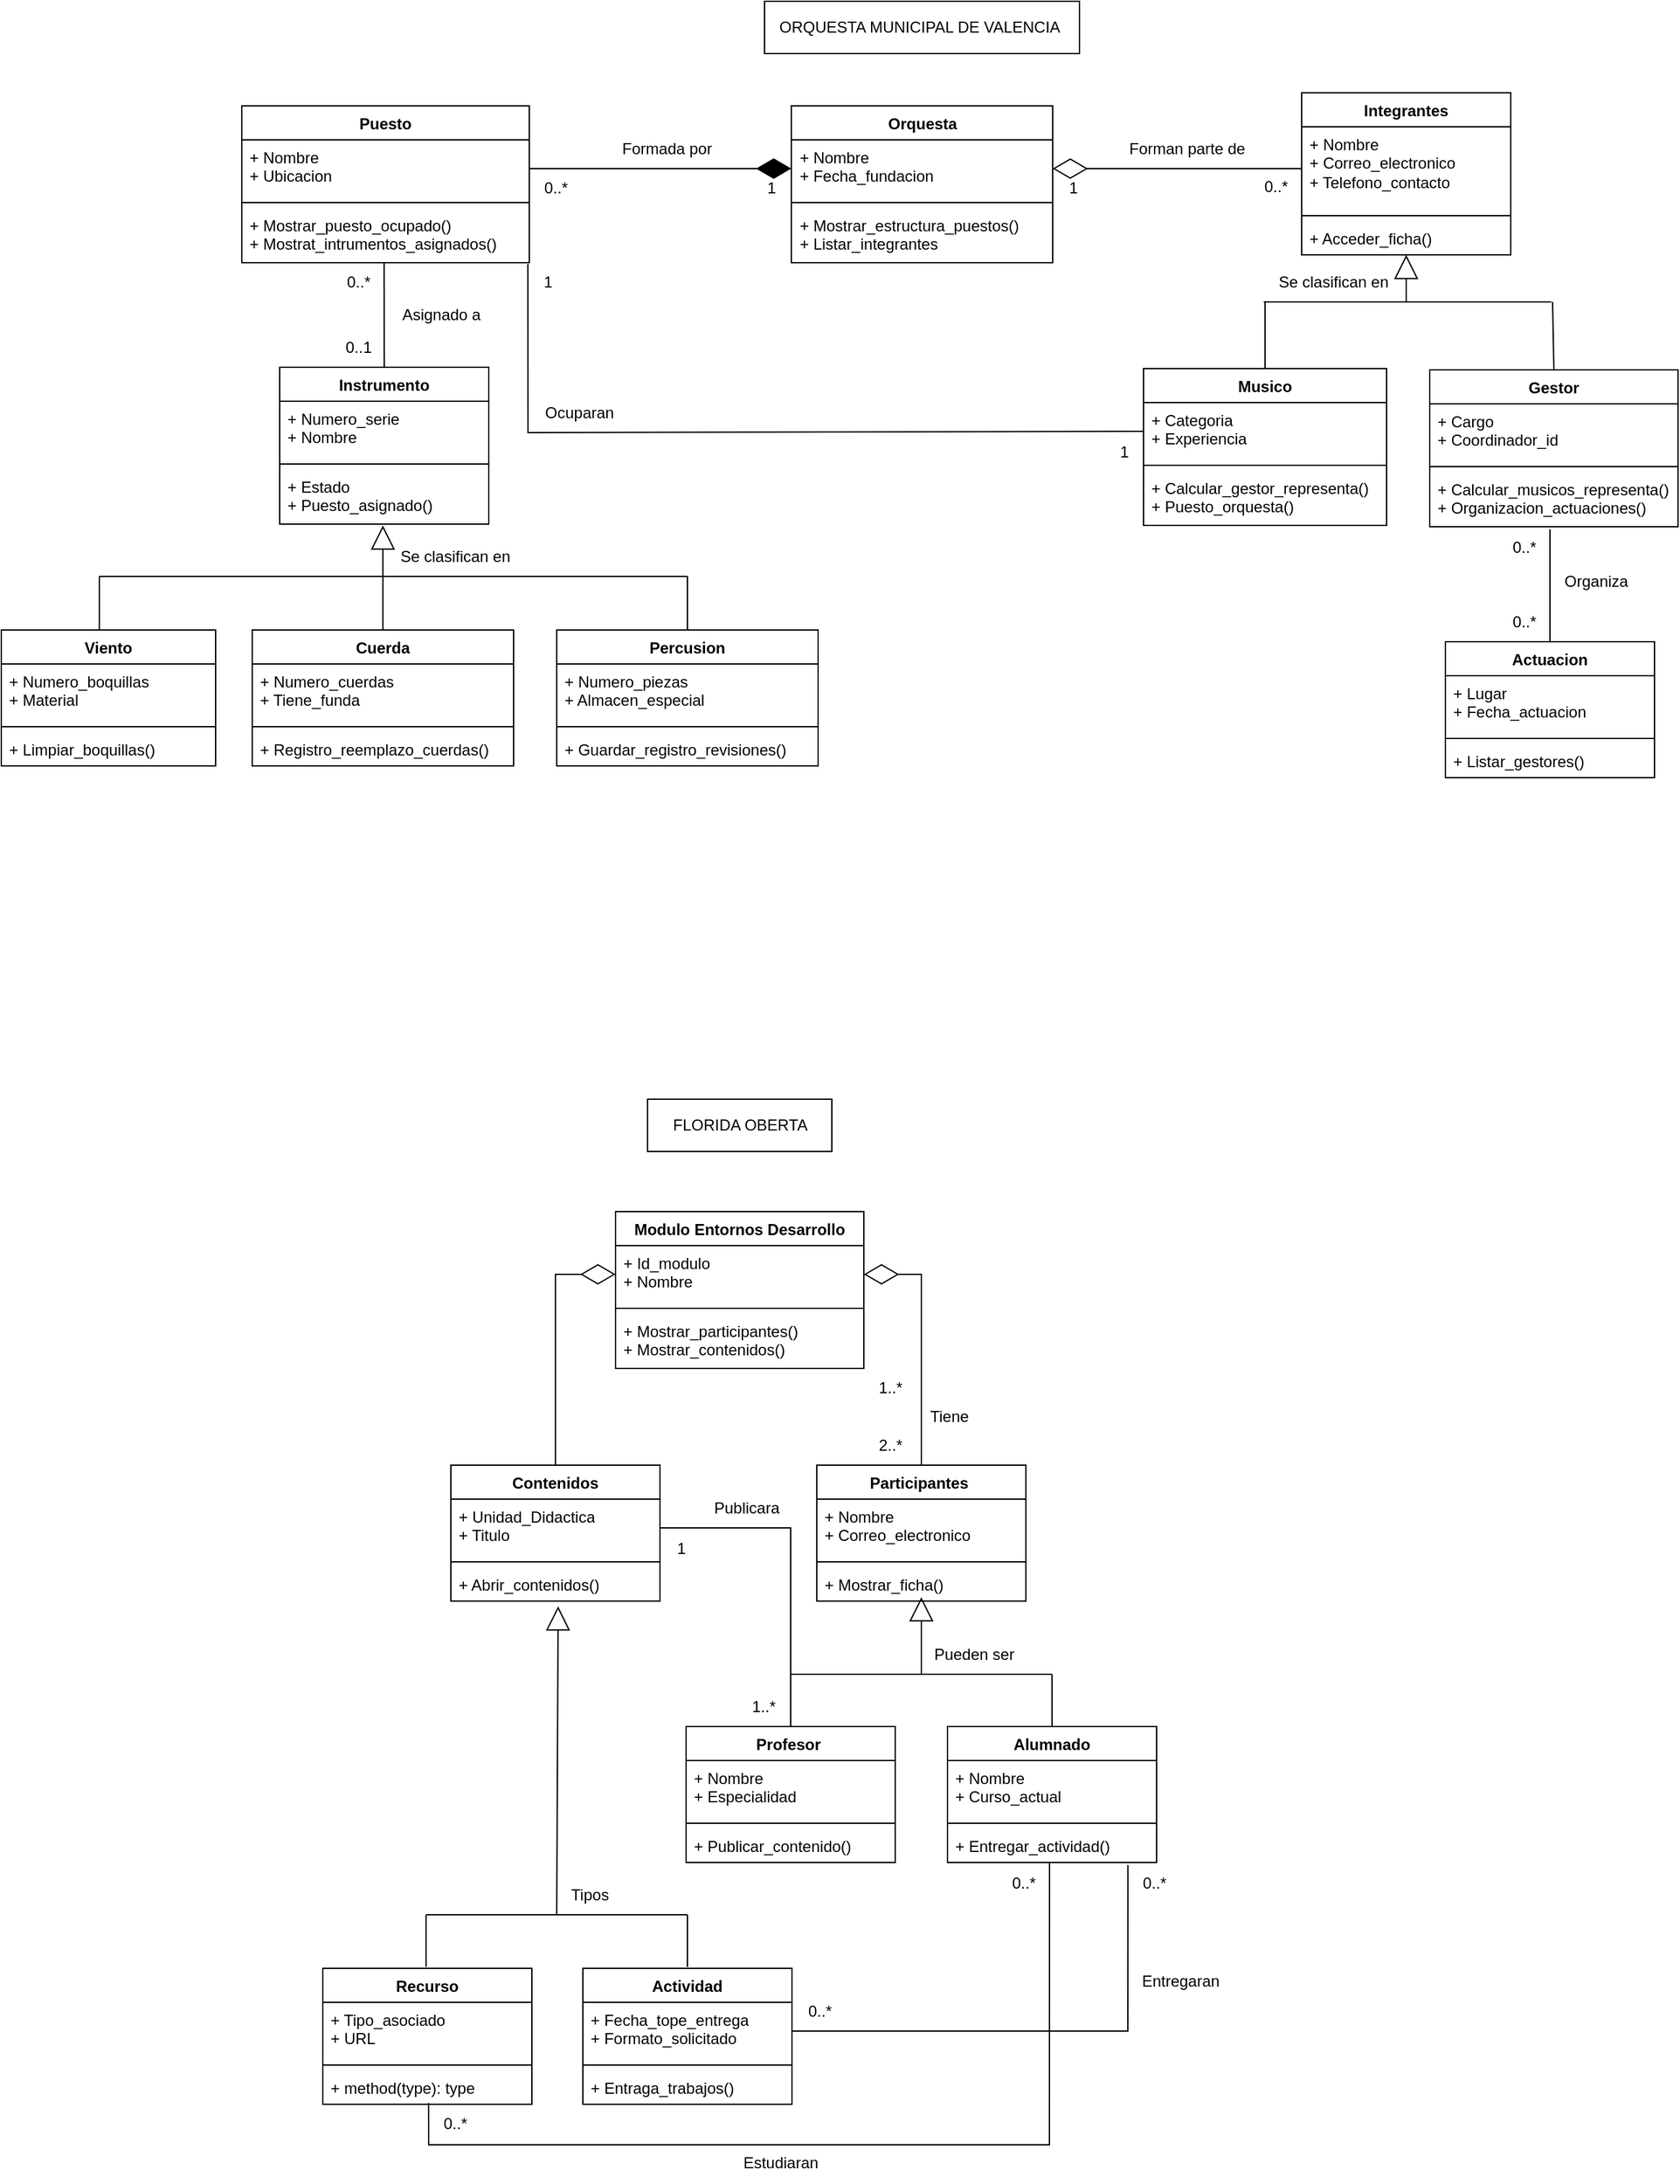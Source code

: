 <mxfile version="25.0.2">
  <diagram name="Página-1" id="45mJWJ_CJNhHv9SyZKD-">
    <mxGraphModel dx="1632" dy="1587" grid="1" gridSize="10" guides="1" tooltips="1" connect="1" arrows="1" fold="1" page="0" pageScale="1" pageWidth="827" pageHeight="1169" math="0" shadow="0">
      <root>
        <mxCell id="0" />
        <mxCell id="1" parent="0" />
        <mxCell id="qkRTZAtPi7rzkH9ruTHB-1" value="ORQUESTA MUNICIPAL DE VALENCIA&amp;nbsp;" style="text;html=1;align=center;verticalAlign=middle;whiteSpace=wrap;rounded=0;strokeColor=default;" parent="1" vertex="1">
          <mxGeometry x="280" y="-120" width="241" height="40" as="geometry" />
        </mxCell>
        <mxCell id="qkRTZAtPi7rzkH9ruTHB-2" value="Orquesta" style="swimlane;fontStyle=1;align=center;verticalAlign=top;childLayout=stackLayout;horizontal=1;startSize=26;horizontalStack=0;resizeParent=1;resizeParentMax=0;resizeLast=0;collapsible=1;marginBottom=0;whiteSpace=wrap;html=1;" parent="1" vertex="1">
          <mxGeometry x="300.5" y="-40" width="200" height="120" as="geometry" />
        </mxCell>
        <mxCell id="qkRTZAtPi7rzkH9ruTHB-3" value="+ Nombre&lt;div&gt;+ Fecha_fundacion&lt;/div&gt;" style="text;strokeColor=none;fillColor=none;align=left;verticalAlign=top;spacingLeft=4;spacingRight=4;overflow=hidden;rotatable=0;points=[[0,0.5],[1,0.5]];portConstraint=eastwest;whiteSpace=wrap;html=1;" parent="qkRTZAtPi7rzkH9ruTHB-2" vertex="1">
          <mxGeometry y="26" width="200" height="44" as="geometry" />
        </mxCell>
        <mxCell id="qkRTZAtPi7rzkH9ruTHB-4" value="" style="line;strokeWidth=1;fillColor=none;align=left;verticalAlign=middle;spacingTop=-1;spacingLeft=3;spacingRight=3;rotatable=0;labelPosition=right;points=[];portConstraint=eastwest;strokeColor=inherit;" parent="qkRTZAtPi7rzkH9ruTHB-2" vertex="1">
          <mxGeometry y="70" width="200" height="8" as="geometry" />
        </mxCell>
        <mxCell id="qkRTZAtPi7rzkH9ruTHB-5" value="+ Mostrar_estructura_puestos()&lt;div&gt;+ Listar_integrantes&lt;/div&gt;" style="text;strokeColor=none;fillColor=none;align=left;verticalAlign=top;spacingLeft=4;spacingRight=4;overflow=hidden;rotatable=0;points=[[0,0.5],[1,0.5]];portConstraint=eastwest;whiteSpace=wrap;html=1;" parent="qkRTZAtPi7rzkH9ruTHB-2" vertex="1">
          <mxGeometry y="78" width="200" height="42" as="geometry" />
        </mxCell>
        <mxCell id="qkRTZAtPi7rzkH9ruTHB-6" value="Puesto" style="swimlane;fontStyle=1;align=center;verticalAlign=top;childLayout=stackLayout;horizontal=1;startSize=26;horizontalStack=0;resizeParent=1;resizeParentMax=0;resizeLast=0;collapsible=1;marginBottom=0;whiteSpace=wrap;html=1;" parent="1" vertex="1">
          <mxGeometry x="-120" y="-40" width="220" height="120" as="geometry" />
        </mxCell>
        <mxCell id="qkRTZAtPi7rzkH9ruTHB-7" value="+ Nombre&lt;div&gt;+ Ubicacion&lt;/div&gt;" style="text;strokeColor=none;fillColor=none;align=left;verticalAlign=top;spacingLeft=4;spacingRight=4;overflow=hidden;rotatable=0;points=[[0,0.5],[1,0.5]];portConstraint=eastwest;whiteSpace=wrap;html=1;" parent="qkRTZAtPi7rzkH9ruTHB-6" vertex="1">
          <mxGeometry y="26" width="220" height="44" as="geometry" />
        </mxCell>
        <mxCell id="qkRTZAtPi7rzkH9ruTHB-8" value="" style="line;strokeWidth=1;fillColor=none;align=left;verticalAlign=middle;spacingTop=-1;spacingLeft=3;spacingRight=3;rotatable=0;labelPosition=right;points=[];portConstraint=eastwest;strokeColor=inherit;" parent="qkRTZAtPi7rzkH9ruTHB-6" vertex="1">
          <mxGeometry y="70" width="220" height="8" as="geometry" />
        </mxCell>
        <mxCell id="qkRTZAtPi7rzkH9ruTHB-9" value="+ Mostrar_puesto_ocupado()&lt;div&gt;+ Mostrat_intrumentos_asignados()&lt;/div&gt;" style="text;strokeColor=none;fillColor=none;align=left;verticalAlign=top;spacingLeft=4;spacingRight=4;overflow=hidden;rotatable=0;points=[[0,0.5],[1,0.5]];portConstraint=eastwest;whiteSpace=wrap;html=1;" parent="qkRTZAtPi7rzkH9ruTHB-6" vertex="1">
          <mxGeometry y="78" width="220" height="42" as="geometry" />
        </mxCell>
        <mxCell id="qkRTZAtPi7rzkH9ruTHB-10" value="Integrantes" style="swimlane;fontStyle=1;align=center;verticalAlign=top;childLayout=stackLayout;horizontal=1;startSize=26;horizontalStack=0;resizeParent=1;resizeParentMax=0;resizeLast=0;collapsible=1;marginBottom=0;whiteSpace=wrap;html=1;" parent="1" vertex="1">
          <mxGeometry x="691" y="-50" width="160" height="124" as="geometry" />
        </mxCell>
        <mxCell id="qkRTZAtPi7rzkH9ruTHB-11" value="+ Nombre&lt;div&gt;+ Correo_electronico&amp;nbsp;&lt;/div&gt;&lt;div&gt;+ Telefono_contacto&lt;/div&gt;" style="text;strokeColor=none;fillColor=none;align=left;verticalAlign=top;spacingLeft=4;spacingRight=4;overflow=hidden;rotatable=0;points=[[0,0.5],[1,0.5]];portConstraint=eastwest;whiteSpace=wrap;html=1;" parent="qkRTZAtPi7rzkH9ruTHB-10" vertex="1">
          <mxGeometry y="26" width="160" height="64" as="geometry" />
        </mxCell>
        <mxCell id="qkRTZAtPi7rzkH9ruTHB-12" value="" style="line;strokeWidth=1;fillColor=none;align=left;verticalAlign=middle;spacingTop=-1;spacingLeft=3;spacingRight=3;rotatable=0;labelPosition=right;points=[];portConstraint=eastwest;strokeColor=inherit;" parent="qkRTZAtPi7rzkH9ruTHB-10" vertex="1">
          <mxGeometry y="90" width="160" height="8" as="geometry" />
        </mxCell>
        <mxCell id="qkRTZAtPi7rzkH9ruTHB-13" value="+ Acceder_ficha()" style="text;strokeColor=none;fillColor=none;align=left;verticalAlign=top;spacingLeft=4;spacingRight=4;overflow=hidden;rotatable=0;points=[[0,0.5],[1,0.5]];portConstraint=eastwest;whiteSpace=wrap;html=1;" parent="qkRTZAtPi7rzkH9ruTHB-10" vertex="1">
          <mxGeometry y="98" width="160" height="26" as="geometry" />
        </mxCell>
        <mxCell id="qkRTZAtPi7rzkH9ruTHB-14" value="Gestor" style="swimlane;fontStyle=1;align=center;verticalAlign=top;childLayout=stackLayout;horizontal=1;startSize=26;horizontalStack=0;resizeParent=1;resizeParentMax=0;resizeLast=0;collapsible=1;marginBottom=0;whiteSpace=wrap;html=1;" parent="1" vertex="1">
          <mxGeometry x="789" y="162" width="190" height="120" as="geometry" />
        </mxCell>
        <mxCell id="wrla5ZOFfzU1rG86LjMP-14" value="+ Cargo&lt;div&gt;+ Coordinador_id&lt;/div&gt;" style="text;strokeColor=none;fillColor=none;align=left;verticalAlign=top;spacingLeft=4;spacingRight=4;overflow=hidden;rotatable=0;points=[[0,0.5],[1,0.5]];portConstraint=eastwest;whiteSpace=wrap;html=1;" parent="qkRTZAtPi7rzkH9ruTHB-14" vertex="1">
          <mxGeometry y="26" width="190" height="44" as="geometry" />
        </mxCell>
        <mxCell id="qkRTZAtPi7rzkH9ruTHB-16" value="" style="line;strokeWidth=1;fillColor=none;align=left;verticalAlign=middle;spacingTop=-1;spacingLeft=3;spacingRight=3;rotatable=0;labelPosition=right;points=[];portConstraint=eastwest;strokeColor=inherit;" parent="qkRTZAtPi7rzkH9ruTHB-14" vertex="1">
          <mxGeometry y="70" width="190" height="8" as="geometry" />
        </mxCell>
        <mxCell id="qkRTZAtPi7rzkH9ruTHB-17" value="+ Calcular_musicos_representa()&lt;div&gt;+ Organizacion_actuaciones()&lt;/div&gt;" style="text;strokeColor=none;fillColor=none;align=left;verticalAlign=top;spacingLeft=4;spacingRight=4;overflow=hidden;rotatable=0;points=[[0,0.5],[1,0.5]];portConstraint=eastwest;whiteSpace=wrap;html=1;" parent="qkRTZAtPi7rzkH9ruTHB-14" vertex="1">
          <mxGeometry y="78" width="190" height="42" as="geometry" />
        </mxCell>
        <mxCell id="qkRTZAtPi7rzkH9ruTHB-18" value="Actuacion" style="swimlane;fontStyle=1;align=center;verticalAlign=top;childLayout=stackLayout;horizontal=1;startSize=26;horizontalStack=0;resizeParent=1;resizeParentMax=0;resizeLast=0;collapsible=1;marginBottom=0;whiteSpace=wrap;html=1;" parent="1" vertex="1">
          <mxGeometry x="801" y="370" width="160" height="104" as="geometry" />
        </mxCell>
        <mxCell id="qkRTZAtPi7rzkH9ruTHB-19" value="+ Lugar&lt;div&gt;+ Fecha_actuacion&lt;/div&gt;" style="text;strokeColor=none;fillColor=none;align=left;verticalAlign=top;spacingLeft=4;spacingRight=4;overflow=hidden;rotatable=0;points=[[0,0.5],[1,0.5]];portConstraint=eastwest;whiteSpace=wrap;html=1;" parent="qkRTZAtPi7rzkH9ruTHB-18" vertex="1">
          <mxGeometry y="26" width="160" height="44" as="geometry" />
        </mxCell>
        <mxCell id="qkRTZAtPi7rzkH9ruTHB-20" value="" style="line;strokeWidth=1;fillColor=none;align=left;verticalAlign=middle;spacingTop=-1;spacingLeft=3;spacingRight=3;rotatable=0;labelPosition=right;points=[];portConstraint=eastwest;strokeColor=inherit;" parent="qkRTZAtPi7rzkH9ruTHB-18" vertex="1">
          <mxGeometry y="70" width="160" height="8" as="geometry" />
        </mxCell>
        <mxCell id="qkRTZAtPi7rzkH9ruTHB-21" value="+ Listar_gestores()" style="text;strokeColor=none;fillColor=none;align=left;verticalAlign=top;spacingLeft=4;spacingRight=4;overflow=hidden;rotatable=0;points=[[0,0.5],[1,0.5]];portConstraint=eastwest;whiteSpace=wrap;html=1;" parent="qkRTZAtPi7rzkH9ruTHB-18" vertex="1">
          <mxGeometry y="78" width="160" height="26" as="geometry" />
        </mxCell>
        <mxCell id="qkRTZAtPi7rzkH9ruTHB-22" value="Musico" style="swimlane;fontStyle=1;align=center;verticalAlign=top;childLayout=stackLayout;horizontal=1;startSize=26;horizontalStack=0;resizeParent=1;resizeParentMax=0;resizeLast=0;collapsible=1;marginBottom=0;whiteSpace=wrap;html=1;" parent="1" vertex="1">
          <mxGeometry x="570" y="161" width="186" height="120" as="geometry" />
        </mxCell>
        <mxCell id="qkRTZAtPi7rzkH9ruTHB-23" value="+ Categoria&lt;div&gt;+ Experiencia&lt;/div&gt;" style="text;strokeColor=none;fillColor=none;align=left;verticalAlign=top;spacingLeft=4;spacingRight=4;overflow=hidden;rotatable=0;points=[[0,0.5],[1,0.5]];portConstraint=eastwest;whiteSpace=wrap;html=1;" parent="qkRTZAtPi7rzkH9ruTHB-22" vertex="1">
          <mxGeometry y="26" width="186" height="44" as="geometry" />
        </mxCell>
        <mxCell id="qkRTZAtPi7rzkH9ruTHB-24" value="" style="line;strokeWidth=1;fillColor=none;align=left;verticalAlign=middle;spacingTop=-1;spacingLeft=3;spacingRight=3;rotatable=0;labelPosition=right;points=[];portConstraint=eastwest;strokeColor=inherit;" parent="qkRTZAtPi7rzkH9ruTHB-22" vertex="1">
          <mxGeometry y="70" width="186" height="8" as="geometry" />
        </mxCell>
        <mxCell id="qkRTZAtPi7rzkH9ruTHB-25" value="+ Calcular_gestor_representa()&lt;div&gt;+ Puesto_orquesta()&lt;/div&gt;" style="text;strokeColor=none;fillColor=none;align=left;verticalAlign=top;spacingLeft=4;spacingRight=4;overflow=hidden;rotatable=0;points=[[0,0.5],[1,0.5]];portConstraint=eastwest;whiteSpace=wrap;html=1;" parent="qkRTZAtPi7rzkH9ruTHB-22" vertex="1">
          <mxGeometry y="78" width="186" height="42" as="geometry" />
        </mxCell>
        <mxCell id="qkRTZAtPi7rzkH9ruTHB-26" value="Instrumento" style="swimlane;fontStyle=1;align=center;verticalAlign=top;childLayout=stackLayout;horizontal=1;startSize=26;horizontalStack=0;resizeParent=1;resizeParentMax=0;resizeLast=0;collapsible=1;marginBottom=0;whiteSpace=wrap;html=1;" parent="1" vertex="1">
          <mxGeometry x="-91" y="160" width="160" height="120" as="geometry" />
        </mxCell>
        <mxCell id="qkRTZAtPi7rzkH9ruTHB-27" value="+ Numero_serie&lt;div&gt;+ Nombre&lt;/div&gt;" style="text;strokeColor=none;fillColor=none;align=left;verticalAlign=top;spacingLeft=4;spacingRight=4;overflow=hidden;rotatable=0;points=[[0,0.5],[1,0.5]];portConstraint=eastwest;whiteSpace=wrap;html=1;" parent="qkRTZAtPi7rzkH9ruTHB-26" vertex="1">
          <mxGeometry y="26" width="160" height="44" as="geometry" />
        </mxCell>
        <mxCell id="qkRTZAtPi7rzkH9ruTHB-28" value="" style="line;strokeWidth=1;fillColor=none;align=left;verticalAlign=middle;spacingTop=-1;spacingLeft=3;spacingRight=3;rotatable=0;labelPosition=right;points=[];portConstraint=eastwest;strokeColor=inherit;" parent="qkRTZAtPi7rzkH9ruTHB-26" vertex="1">
          <mxGeometry y="70" width="160" height="8" as="geometry" />
        </mxCell>
        <mxCell id="qkRTZAtPi7rzkH9ruTHB-29" value="+ Estado&lt;div&gt;+ Puesto_asignado()&lt;/div&gt;" style="text;strokeColor=none;fillColor=none;align=left;verticalAlign=top;spacingLeft=4;spacingRight=4;overflow=hidden;rotatable=0;points=[[0,0.5],[1,0.5]];portConstraint=eastwest;whiteSpace=wrap;html=1;" parent="qkRTZAtPi7rzkH9ruTHB-26" vertex="1">
          <mxGeometry y="78" width="160" height="42" as="geometry" />
        </mxCell>
        <mxCell id="qkRTZAtPi7rzkH9ruTHB-34" value="Cuerda" style="swimlane;fontStyle=1;align=center;verticalAlign=top;childLayout=stackLayout;horizontal=1;startSize=26;horizontalStack=0;resizeParent=1;resizeParentMax=0;resizeLast=0;collapsible=1;marginBottom=0;whiteSpace=wrap;html=1;" parent="1" vertex="1">
          <mxGeometry x="-112" y="361" width="200" height="104" as="geometry" />
        </mxCell>
        <mxCell id="qkRTZAtPi7rzkH9ruTHB-35" value="+ Numero_cuerdas&lt;div&gt;+ Tiene_funda&lt;/div&gt;" style="text;strokeColor=none;fillColor=none;align=left;verticalAlign=top;spacingLeft=4;spacingRight=4;overflow=hidden;rotatable=0;points=[[0,0.5],[1,0.5]];portConstraint=eastwest;whiteSpace=wrap;html=1;" parent="qkRTZAtPi7rzkH9ruTHB-34" vertex="1">
          <mxGeometry y="26" width="200" height="44" as="geometry" />
        </mxCell>
        <mxCell id="qkRTZAtPi7rzkH9ruTHB-36" value="" style="line;strokeWidth=1;fillColor=none;align=left;verticalAlign=middle;spacingTop=-1;spacingLeft=3;spacingRight=3;rotatable=0;labelPosition=right;points=[];portConstraint=eastwest;strokeColor=inherit;" parent="qkRTZAtPi7rzkH9ruTHB-34" vertex="1">
          <mxGeometry y="70" width="200" height="8" as="geometry" />
        </mxCell>
        <mxCell id="qkRTZAtPi7rzkH9ruTHB-37" value="+ Registro_reemplazo_cuerdas()" style="text;strokeColor=none;fillColor=none;align=left;verticalAlign=top;spacingLeft=4;spacingRight=4;overflow=hidden;rotatable=0;points=[[0,0.5],[1,0.5]];portConstraint=eastwest;whiteSpace=wrap;html=1;" parent="qkRTZAtPi7rzkH9ruTHB-34" vertex="1">
          <mxGeometry y="78" width="200" height="26" as="geometry" />
        </mxCell>
        <mxCell id="qkRTZAtPi7rzkH9ruTHB-38" value="Percusion" style="swimlane;fontStyle=1;align=center;verticalAlign=top;childLayout=stackLayout;horizontal=1;startSize=26;horizontalStack=0;resizeParent=1;resizeParentMax=0;resizeLast=0;collapsible=1;marginBottom=0;whiteSpace=wrap;html=1;" parent="1" vertex="1">
          <mxGeometry x="121" y="361" width="200" height="104" as="geometry" />
        </mxCell>
        <mxCell id="qkRTZAtPi7rzkH9ruTHB-39" value="+ Numero_piezas&lt;div&gt;+ Almacen_especial&lt;/div&gt;" style="text;strokeColor=none;fillColor=none;align=left;verticalAlign=top;spacingLeft=4;spacingRight=4;overflow=hidden;rotatable=0;points=[[0,0.5],[1,0.5]];portConstraint=eastwest;whiteSpace=wrap;html=1;" parent="qkRTZAtPi7rzkH9ruTHB-38" vertex="1">
          <mxGeometry y="26" width="200" height="44" as="geometry" />
        </mxCell>
        <mxCell id="qkRTZAtPi7rzkH9ruTHB-40" value="" style="line;strokeWidth=1;fillColor=none;align=left;verticalAlign=middle;spacingTop=-1;spacingLeft=3;spacingRight=3;rotatable=0;labelPosition=right;points=[];portConstraint=eastwest;strokeColor=inherit;" parent="qkRTZAtPi7rzkH9ruTHB-38" vertex="1">
          <mxGeometry y="70" width="200" height="8" as="geometry" />
        </mxCell>
        <mxCell id="qkRTZAtPi7rzkH9ruTHB-41" value="+ Guardar_registro_revisiones()" style="text;strokeColor=none;fillColor=none;align=left;verticalAlign=top;spacingLeft=4;spacingRight=4;overflow=hidden;rotatable=0;points=[[0,0.5],[1,0.5]];portConstraint=eastwest;whiteSpace=wrap;html=1;" parent="qkRTZAtPi7rzkH9ruTHB-38" vertex="1">
          <mxGeometry y="78" width="200" height="26" as="geometry" />
        </mxCell>
        <mxCell id="qkRTZAtPi7rzkH9ruTHB-42" value="" style="endArrow=block;endSize=16;endFill=0;html=1;rounded=0;entryX=0.5;entryY=1;entryDx=0;entryDy=0;entryPerimeter=0;" parent="1" target="qkRTZAtPi7rzkH9ruTHB-13" edge="1">
          <mxGeometry width="160" relative="1" as="geometry">
            <mxPoint x="771" y="110" as="sourcePoint" />
            <mxPoint x="541" y="130" as="targetPoint" />
          </mxGeometry>
        </mxCell>
        <mxCell id="qkRTZAtPi7rzkH9ruTHB-43" value="" style="endArrow=none;html=1;rounded=0;" parent="1" edge="1">
          <mxGeometry width="50" height="50" relative="1" as="geometry">
            <mxPoint x="662" y="110" as="sourcePoint" />
            <mxPoint x="882" y="110" as="targetPoint" />
          </mxGeometry>
        </mxCell>
        <mxCell id="qkRTZAtPi7rzkH9ruTHB-44" value="" style="endArrow=none;html=1;rounded=0;exitX=0.5;exitY=0;exitDx=0;exitDy=0;" parent="1" source="qkRTZAtPi7rzkH9ruTHB-22" edge="1">
          <mxGeometry width="50" height="50" relative="1" as="geometry">
            <mxPoint x="660" y="160" as="sourcePoint" />
            <mxPoint x="663" y="110" as="targetPoint" />
          </mxGeometry>
        </mxCell>
        <mxCell id="qkRTZAtPi7rzkH9ruTHB-45" value="" style="endArrow=none;html=1;rounded=0;exitX=0.5;exitY=0;exitDx=0;exitDy=0;" parent="1" source="qkRTZAtPi7rzkH9ruTHB-14" edge="1">
          <mxGeometry width="50" height="50" relative="1" as="geometry">
            <mxPoint x="673" y="161" as="sourcePoint" />
            <mxPoint x="883" y="110" as="targetPoint" />
          </mxGeometry>
        </mxCell>
        <mxCell id="qkRTZAtPi7rzkH9ruTHB-46" value="" style="endArrow=block;endSize=16;endFill=0;html=1;rounded=0;entryX=0.5;entryY=1;entryDx=0;entryDy=0;entryPerimeter=0;exitX=0.5;exitY=0;exitDx=0;exitDy=0;" parent="1" source="qkRTZAtPi7rzkH9ruTHB-34" edge="1">
          <mxGeometry width="160" relative="1" as="geometry">
            <mxPoint x="-12" y="317" as="sourcePoint" />
            <mxPoint x="-12" y="281" as="targetPoint" />
          </mxGeometry>
        </mxCell>
        <mxCell id="qkRTZAtPi7rzkH9ruTHB-47" value="" style="endArrow=none;html=1;rounded=0;" parent="1" edge="1">
          <mxGeometry width="50" height="50" relative="1" as="geometry">
            <mxPoint x="-229" y="320" as="sourcePoint" />
            <mxPoint x="221" y="320" as="targetPoint" />
          </mxGeometry>
        </mxCell>
        <mxCell id="qkRTZAtPi7rzkH9ruTHB-48" value="" style="endArrow=none;html=1;rounded=0;exitX=0.5;exitY=0;exitDx=0;exitDy=0;" parent="1" edge="1">
          <mxGeometry width="50" height="50" relative="1" as="geometry">
            <mxPoint x="-229" y="361" as="sourcePoint" />
            <mxPoint x="-229" y="320" as="targetPoint" />
          </mxGeometry>
        </mxCell>
        <mxCell id="qkRTZAtPi7rzkH9ruTHB-49" value="" style="endArrow=none;html=1;rounded=0;exitX=0.5;exitY=0;exitDx=0;exitDy=0;" parent="1" source="qkRTZAtPi7rzkH9ruTHB-38" edge="1">
          <mxGeometry width="50" height="50" relative="1" as="geometry">
            <mxPoint x="220.5" y="352" as="sourcePoint" />
            <mxPoint x="221" y="320" as="targetPoint" />
          </mxGeometry>
        </mxCell>
        <mxCell id="qkRTZAtPi7rzkH9ruTHB-51" value="FLORIDA OBERTA" style="text;html=1;align=center;verticalAlign=middle;whiteSpace=wrap;rounded=0;strokeColor=default;" parent="1" vertex="1">
          <mxGeometry x="190.5" y="720" width="141" height="40" as="geometry" />
        </mxCell>
        <mxCell id="qkRTZAtPi7rzkH9ruTHB-52" value="Modulo Entornos Desarrollo" style="swimlane;fontStyle=1;align=center;verticalAlign=top;childLayout=stackLayout;horizontal=1;startSize=26;horizontalStack=0;resizeParent=1;resizeParentMax=0;resizeLast=0;collapsible=1;marginBottom=0;whiteSpace=wrap;html=1;" parent="1" vertex="1">
          <mxGeometry x="166" y="806" width="190" height="120" as="geometry" />
        </mxCell>
        <mxCell id="qkRTZAtPi7rzkH9ruTHB-53" value="+ Id_modulo&lt;div&gt;+ Nombre&lt;/div&gt;" style="text;strokeColor=none;fillColor=none;align=left;verticalAlign=top;spacingLeft=4;spacingRight=4;overflow=hidden;rotatable=0;points=[[0,0.5],[1,0.5]];portConstraint=eastwest;whiteSpace=wrap;html=1;" parent="qkRTZAtPi7rzkH9ruTHB-52" vertex="1">
          <mxGeometry y="26" width="190" height="44" as="geometry" />
        </mxCell>
        <mxCell id="qkRTZAtPi7rzkH9ruTHB-54" value="" style="line;strokeWidth=1;fillColor=none;align=left;verticalAlign=middle;spacingTop=-1;spacingLeft=3;spacingRight=3;rotatable=0;labelPosition=right;points=[];portConstraint=eastwest;strokeColor=inherit;" parent="qkRTZAtPi7rzkH9ruTHB-52" vertex="1">
          <mxGeometry y="70" width="190" height="8" as="geometry" />
        </mxCell>
        <mxCell id="qkRTZAtPi7rzkH9ruTHB-55" value="+ Mostrar_participantes()&lt;div&gt;+ Mostrar_contenidos()&lt;/div&gt;" style="text;strokeColor=none;fillColor=none;align=left;verticalAlign=top;spacingLeft=4;spacingRight=4;overflow=hidden;rotatable=0;points=[[0,0.5],[1,0.5]];portConstraint=eastwest;whiteSpace=wrap;html=1;" parent="qkRTZAtPi7rzkH9ruTHB-52" vertex="1">
          <mxGeometry y="78" width="190" height="42" as="geometry" />
        </mxCell>
        <mxCell id="qkRTZAtPi7rzkH9ruTHB-56" value="Participantes&amp;nbsp;" style="swimlane;fontStyle=1;align=center;verticalAlign=top;childLayout=stackLayout;horizontal=1;startSize=26;horizontalStack=0;resizeParent=1;resizeParentMax=0;resizeLast=0;collapsible=1;marginBottom=0;whiteSpace=wrap;html=1;" parent="1" vertex="1">
          <mxGeometry x="320" y="1000" width="160" height="104" as="geometry" />
        </mxCell>
        <mxCell id="qkRTZAtPi7rzkH9ruTHB-57" value="+ Nombre&lt;div&gt;+ Correo_electronico&lt;/div&gt;" style="text;strokeColor=none;fillColor=none;align=left;verticalAlign=top;spacingLeft=4;spacingRight=4;overflow=hidden;rotatable=0;points=[[0,0.5],[1,0.5]];portConstraint=eastwest;whiteSpace=wrap;html=1;" parent="qkRTZAtPi7rzkH9ruTHB-56" vertex="1">
          <mxGeometry y="26" width="160" height="44" as="geometry" />
        </mxCell>
        <mxCell id="qkRTZAtPi7rzkH9ruTHB-58" value="" style="line;strokeWidth=1;fillColor=none;align=left;verticalAlign=middle;spacingTop=-1;spacingLeft=3;spacingRight=3;rotatable=0;labelPosition=right;points=[];portConstraint=eastwest;strokeColor=inherit;" parent="qkRTZAtPi7rzkH9ruTHB-56" vertex="1">
          <mxGeometry y="70" width="160" height="8" as="geometry" />
        </mxCell>
        <mxCell id="qkRTZAtPi7rzkH9ruTHB-59" value="+ Mostrar_ficha()" style="text;strokeColor=none;fillColor=none;align=left;verticalAlign=top;spacingLeft=4;spacingRight=4;overflow=hidden;rotatable=0;points=[[0,0.5],[1,0.5]];portConstraint=eastwest;whiteSpace=wrap;html=1;" parent="qkRTZAtPi7rzkH9ruTHB-56" vertex="1">
          <mxGeometry y="78" width="160" height="26" as="geometry" />
        </mxCell>
        <mxCell id="qkRTZAtPi7rzkH9ruTHB-60" value="Contenidos" style="swimlane;fontStyle=1;align=center;verticalAlign=top;childLayout=stackLayout;horizontal=1;startSize=26;horizontalStack=0;resizeParent=1;resizeParentMax=0;resizeLast=0;collapsible=1;marginBottom=0;whiteSpace=wrap;html=1;" parent="1" vertex="1">
          <mxGeometry x="40" y="1000" width="160" height="104" as="geometry" />
        </mxCell>
        <mxCell id="qkRTZAtPi7rzkH9ruTHB-61" value="+ Unidad_Didactica&lt;div&gt;+ Titulo&lt;/div&gt;" style="text;strokeColor=none;fillColor=none;align=left;verticalAlign=top;spacingLeft=4;spacingRight=4;overflow=hidden;rotatable=0;points=[[0,0.5],[1,0.5]];portConstraint=eastwest;whiteSpace=wrap;html=1;" parent="qkRTZAtPi7rzkH9ruTHB-60" vertex="1">
          <mxGeometry y="26" width="160" height="44" as="geometry" />
        </mxCell>
        <mxCell id="qkRTZAtPi7rzkH9ruTHB-62" value="" style="line;strokeWidth=1;fillColor=none;align=left;verticalAlign=middle;spacingTop=-1;spacingLeft=3;spacingRight=3;rotatable=0;labelPosition=right;points=[];portConstraint=eastwest;strokeColor=inherit;" parent="qkRTZAtPi7rzkH9ruTHB-60" vertex="1">
          <mxGeometry y="70" width="160" height="8" as="geometry" />
        </mxCell>
        <mxCell id="qkRTZAtPi7rzkH9ruTHB-63" value="+ Abrir_contenidos()" style="text;strokeColor=none;fillColor=none;align=left;verticalAlign=top;spacingLeft=4;spacingRight=4;overflow=hidden;rotatable=0;points=[[0,0.5],[1,0.5]];portConstraint=eastwest;whiteSpace=wrap;html=1;" parent="qkRTZAtPi7rzkH9ruTHB-60" vertex="1">
          <mxGeometry y="78" width="160" height="26" as="geometry" />
        </mxCell>
        <mxCell id="qkRTZAtPi7rzkH9ruTHB-64" value="Profesor&amp;nbsp;" style="swimlane;fontStyle=1;align=center;verticalAlign=top;childLayout=stackLayout;horizontal=1;startSize=26;horizontalStack=0;resizeParent=1;resizeParentMax=0;resizeLast=0;collapsible=1;marginBottom=0;whiteSpace=wrap;html=1;" parent="1" vertex="1">
          <mxGeometry x="220" y="1200" width="160" height="104" as="geometry" />
        </mxCell>
        <mxCell id="qkRTZAtPi7rzkH9ruTHB-65" value="+ Nombre&lt;div&gt;+ Especialidad&amp;nbsp;&lt;/div&gt;" style="text;strokeColor=none;fillColor=none;align=left;verticalAlign=top;spacingLeft=4;spacingRight=4;overflow=hidden;rotatable=0;points=[[0,0.5],[1,0.5]];portConstraint=eastwest;whiteSpace=wrap;html=1;" parent="qkRTZAtPi7rzkH9ruTHB-64" vertex="1">
          <mxGeometry y="26" width="160" height="44" as="geometry" />
        </mxCell>
        <mxCell id="qkRTZAtPi7rzkH9ruTHB-66" value="" style="line;strokeWidth=1;fillColor=none;align=left;verticalAlign=middle;spacingTop=-1;spacingLeft=3;spacingRight=3;rotatable=0;labelPosition=right;points=[];portConstraint=eastwest;strokeColor=inherit;" parent="qkRTZAtPi7rzkH9ruTHB-64" vertex="1">
          <mxGeometry y="70" width="160" height="8" as="geometry" />
        </mxCell>
        <mxCell id="qkRTZAtPi7rzkH9ruTHB-67" value="+ Publicar_contenido()" style="text;strokeColor=none;fillColor=none;align=left;verticalAlign=top;spacingLeft=4;spacingRight=4;overflow=hidden;rotatable=0;points=[[0,0.5],[1,0.5]];portConstraint=eastwest;whiteSpace=wrap;html=1;" parent="qkRTZAtPi7rzkH9ruTHB-64" vertex="1">
          <mxGeometry y="78" width="160" height="26" as="geometry" />
        </mxCell>
        <mxCell id="qkRTZAtPi7rzkH9ruTHB-69" value="Alumnado" style="swimlane;fontStyle=1;align=center;verticalAlign=top;childLayout=stackLayout;horizontal=1;startSize=26;horizontalStack=0;resizeParent=1;resizeParentMax=0;resizeLast=0;collapsible=1;marginBottom=0;whiteSpace=wrap;html=1;" parent="1" vertex="1">
          <mxGeometry x="420" y="1200" width="160" height="104" as="geometry" />
        </mxCell>
        <mxCell id="qkRTZAtPi7rzkH9ruTHB-70" value="+ Nombre&lt;div&gt;+ Curso_actual&lt;/div&gt;" style="text;strokeColor=none;fillColor=none;align=left;verticalAlign=top;spacingLeft=4;spacingRight=4;overflow=hidden;rotatable=0;points=[[0,0.5],[1,0.5]];portConstraint=eastwest;whiteSpace=wrap;html=1;" parent="qkRTZAtPi7rzkH9ruTHB-69" vertex="1">
          <mxGeometry y="26" width="160" height="44" as="geometry" />
        </mxCell>
        <mxCell id="qkRTZAtPi7rzkH9ruTHB-71" value="" style="line;strokeWidth=1;fillColor=none;align=left;verticalAlign=middle;spacingTop=-1;spacingLeft=3;spacingRight=3;rotatable=0;labelPosition=right;points=[];portConstraint=eastwest;strokeColor=inherit;" parent="qkRTZAtPi7rzkH9ruTHB-69" vertex="1">
          <mxGeometry y="70" width="160" height="8" as="geometry" />
        </mxCell>
        <mxCell id="qkRTZAtPi7rzkH9ruTHB-72" value="+ Entregar_actividad()" style="text;strokeColor=none;fillColor=none;align=left;verticalAlign=top;spacingLeft=4;spacingRight=4;overflow=hidden;rotatable=0;points=[[0,0.5],[1,0.5]];portConstraint=eastwest;whiteSpace=wrap;html=1;" parent="qkRTZAtPi7rzkH9ruTHB-69" vertex="1">
          <mxGeometry y="78" width="160" height="26" as="geometry" />
        </mxCell>
        <mxCell id="qkRTZAtPi7rzkH9ruTHB-73" value="Recurso" style="swimlane;fontStyle=1;align=center;verticalAlign=top;childLayout=stackLayout;horizontal=1;startSize=26;horizontalStack=0;resizeParent=1;resizeParentMax=0;resizeLast=0;collapsible=1;marginBottom=0;whiteSpace=wrap;html=1;" parent="1" vertex="1">
          <mxGeometry x="-58" y="1385" width="160" height="104" as="geometry" />
        </mxCell>
        <mxCell id="qkRTZAtPi7rzkH9ruTHB-74" value="+ Tipo_asociado&lt;div&gt;+ URL&lt;/div&gt;" style="text;strokeColor=none;fillColor=none;align=left;verticalAlign=top;spacingLeft=4;spacingRight=4;overflow=hidden;rotatable=0;points=[[0,0.5],[1,0.5]];portConstraint=eastwest;whiteSpace=wrap;html=1;" parent="qkRTZAtPi7rzkH9ruTHB-73" vertex="1">
          <mxGeometry y="26" width="160" height="44" as="geometry" />
        </mxCell>
        <mxCell id="qkRTZAtPi7rzkH9ruTHB-75" value="" style="line;strokeWidth=1;fillColor=none;align=left;verticalAlign=middle;spacingTop=-1;spacingLeft=3;spacingRight=3;rotatable=0;labelPosition=right;points=[];portConstraint=eastwest;strokeColor=inherit;" parent="qkRTZAtPi7rzkH9ruTHB-73" vertex="1">
          <mxGeometry y="70" width="160" height="8" as="geometry" />
        </mxCell>
        <mxCell id="qkRTZAtPi7rzkH9ruTHB-76" value="+ method(type): type" style="text;strokeColor=none;fillColor=none;align=left;verticalAlign=top;spacingLeft=4;spacingRight=4;overflow=hidden;rotatable=0;points=[[0,0.5],[1,0.5]];portConstraint=eastwest;whiteSpace=wrap;html=1;" parent="qkRTZAtPi7rzkH9ruTHB-73" vertex="1">
          <mxGeometry y="78" width="160" height="26" as="geometry" />
        </mxCell>
        <mxCell id="wrla5ZOFfzU1rG86LjMP-1" value="" style="endArrow=diamondThin;endFill=1;endSize=24;html=1;rounded=0;exitX=1;exitY=0.5;exitDx=0;exitDy=0;entryX=0;entryY=0.5;entryDx=0;entryDy=0;" parent="1" source="qkRTZAtPi7rzkH9ruTHB-7" target="qkRTZAtPi7rzkH9ruTHB-3" edge="1">
          <mxGeometry width="160" relative="1" as="geometry">
            <mxPoint x="230" y="40" as="sourcePoint" />
            <mxPoint x="220" y="90" as="targetPoint" />
          </mxGeometry>
        </mxCell>
        <mxCell id="wrla5ZOFfzU1rG86LjMP-2" value="Formada por" style="text;html=1;align=center;verticalAlign=middle;resizable=0;points=[];autosize=1;strokeColor=none;fillColor=none;" parent="1" vertex="1">
          <mxGeometry x="160" y="-22" width="90" height="30" as="geometry" />
        </mxCell>
        <mxCell id="wrla5ZOFfzU1rG86LjMP-3" value="" style="endArrow=diamondThin;endFill=0;endSize=24;html=1;rounded=0;exitX=0;exitY=0.5;exitDx=0;exitDy=0;entryX=1;entryY=0.5;entryDx=0;entryDy=0;" parent="1" source="qkRTZAtPi7rzkH9ruTHB-11" target="qkRTZAtPi7rzkH9ruTHB-3" edge="1">
          <mxGeometry width="160" relative="1" as="geometry">
            <mxPoint x="300" y="40" as="sourcePoint" />
            <mxPoint x="580" y="90" as="targetPoint" />
          </mxGeometry>
        </mxCell>
        <mxCell id="wrla5ZOFfzU1rG86LjMP-4" value="Forman parte de" style="text;html=1;align=center;verticalAlign=middle;resizable=0;points=[];autosize=1;strokeColor=none;fillColor=none;" parent="1" vertex="1">
          <mxGeometry x="548" y="-22" width="110" height="30" as="geometry" />
        </mxCell>
        <mxCell id="wrla5ZOFfzU1rG86LjMP-5" value="" style="endArrow=none;html=1;rounded=0;exitX=0.5;exitY=0;exitDx=0;exitDy=0;entryX=0.495;entryY=1;entryDx=0;entryDy=0;entryPerimeter=0;" parent="1" source="qkRTZAtPi7rzkH9ruTHB-26" target="qkRTZAtPi7rzkH9ruTHB-9" edge="1">
          <mxGeometry width="50" height="50" relative="1" as="geometry">
            <mxPoint x="320" y="160" as="sourcePoint" />
            <mxPoint x="370" y="110" as="targetPoint" />
          </mxGeometry>
        </mxCell>
        <mxCell id="wrla5ZOFfzU1rG86LjMP-6" value="" style="endArrow=none;html=1;rounded=0;exitX=0.5;exitY=0;exitDx=0;exitDy=0;" parent="1" source="qkRTZAtPi7rzkH9ruTHB-18" edge="1">
          <mxGeometry width="50" height="50" relative="1" as="geometry">
            <mxPoint x="879.5" y="310" as="sourcePoint" />
            <mxPoint x="881" y="284" as="targetPoint" />
          </mxGeometry>
        </mxCell>
        <mxCell id="wrla5ZOFfzU1rG86LjMP-7" value="Organiza" style="text;html=1;align=center;verticalAlign=middle;resizable=0;points=[];autosize=1;strokeColor=none;fillColor=none;" parent="1" vertex="1">
          <mxGeometry x="881" y="309" width="70" height="30" as="geometry" />
        </mxCell>
        <mxCell id="wrla5ZOFfzU1rG86LjMP-8" value="Asignado a&amp;nbsp;" style="text;html=1;align=center;verticalAlign=middle;resizable=0;points=[];autosize=1;strokeColor=none;fillColor=none;" parent="1" vertex="1">
          <mxGeometry x="-11" y="105" width="90" height="30" as="geometry" />
        </mxCell>
        <mxCell id="wrla5ZOFfzU1rG86LjMP-10" value="0..*" style="text;html=1;align=center;verticalAlign=middle;resizable=0;points=[];autosize=1;strokeColor=none;fillColor=none;" parent="1" vertex="1">
          <mxGeometry x="100" y="8" width="40" height="30" as="geometry" />
        </mxCell>
        <mxCell id="wrla5ZOFfzU1rG86LjMP-11" value="1" style="text;html=1;align=center;verticalAlign=middle;resizable=0;points=[];autosize=1;strokeColor=none;fillColor=none;" parent="1" vertex="1">
          <mxGeometry x="500.5" y="8" width="30" height="30" as="geometry" />
        </mxCell>
        <mxCell id="wrla5ZOFfzU1rG86LjMP-13" value="Se clasifican en" style="text;html=1;align=center;verticalAlign=middle;resizable=0;points=[];autosize=1;strokeColor=none;fillColor=none;" parent="1" vertex="1">
          <mxGeometry x="-12" y="290" width="110" height="30" as="geometry" />
        </mxCell>
        <mxCell id="wrla5ZOFfzU1rG86LjMP-15" value="Se clasifican en" style="text;html=1;align=center;verticalAlign=middle;resizable=0;points=[];autosize=1;strokeColor=none;fillColor=none;" parent="1" vertex="1">
          <mxGeometry x="660" y="80" width="110" height="30" as="geometry" />
        </mxCell>
        <mxCell id="wrla5ZOFfzU1rG86LjMP-16" value="0..1" style="text;html=1;align=center;verticalAlign=middle;resizable=0;points=[];autosize=1;strokeColor=none;fillColor=none;" parent="1" vertex="1">
          <mxGeometry x="-51" y="130" width="40" height="30" as="geometry" />
        </mxCell>
        <mxCell id="wrla5ZOFfzU1rG86LjMP-17" value="0..*" style="text;html=1;align=center;verticalAlign=middle;resizable=0;points=[];autosize=1;strokeColor=none;fillColor=none;" parent="1" vertex="1">
          <mxGeometry x="-51" y="80" width="40" height="30" as="geometry" />
        </mxCell>
        <mxCell id="wrla5ZOFfzU1rG86LjMP-18" value="0..*" style="text;html=1;align=center;verticalAlign=middle;resizable=0;points=[];autosize=1;strokeColor=none;fillColor=none;" parent="1" vertex="1">
          <mxGeometry x="841" y="283" width="40" height="30" as="geometry" />
        </mxCell>
        <mxCell id="wrla5ZOFfzU1rG86LjMP-19" value="0..*" style="text;html=1;align=center;verticalAlign=middle;resizable=0;points=[];autosize=1;strokeColor=none;fillColor=none;" parent="1" vertex="1">
          <mxGeometry x="841" y="340" width="40" height="30" as="geometry" />
        </mxCell>
        <mxCell id="wrla5ZOFfzU1rG86LjMP-20" value="" style="endArrow=block;endSize=16;endFill=0;html=1;rounded=0;entryX=0.5;entryY=0.885;entryDx=0;entryDy=0;entryPerimeter=0;" parent="1" target="qkRTZAtPi7rzkH9ruTHB-59" edge="1">
          <mxGeometry width="160" relative="1" as="geometry">
            <mxPoint x="400" y="1160" as="sourcePoint" />
            <mxPoint x="-55" y="1070" as="targetPoint" />
          </mxGeometry>
        </mxCell>
        <mxCell id="wrla5ZOFfzU1rG86LjMP-21" value="" style="endArrow=none;html=1;rounded=0;" parent="1" edge="1">
          <mxGeometry width="50" height="50" relative="1" as="geometry">
            <mxPoint x="300" y="1160" as="sourcePoint" />
            <mxPoint x="500" y="1160" as="targetPoint" />
          </mxGeometry>
        </mxCell>
        <mxCell id="wrla5ZOFfzU1rG86LjMP-22" value="" style="endArrow=none;html=1;rounded=0;exitX=0.5;exitY=0;exitDx=0;exitDy=0;" parent="1" source="qkRTZAtPi7rzkH9ruTHB-64" edge="1">
          <mxGeometry width="50" height="50" relative="1" as="geometry">
            <mxPoint x="299" y="1200" as="sourcePoint" />
            <mxPoint x="300" y="1160" as="targetPoint" />
          </mxGeometry>
        </mxCell>
        <mxCell id="wrla5ZOFfzU1rG86LjMP-23" value="" style="endArrow=none;html=1;rounded=0;exitX=0.5;exitY=0;exitDx=0;exitDy=0;" parent="1" source="qkRTZAtPi7rzkH9ruTHB-69" edge="1">
          <mxGeometry width="50" height="50" relative="1" as="geometry">
            <mxPoint x="310" y="1210" as="sourcePoint" />
            <mxPoint x="500" y="1160" as="targetPoint" />
          </mxGeometry>
        </mxCell>
        <mxCell id="wrla5ZOFfzU1rG86LjMP-24" value="Actividad" style="swimlane;fontStyle=1;align=center;verticalAlign=top;childLayout=stackLayout;horizontal=1;startSize=26;horizontalStack=0;resizeParent=1;resizeParentMax=0;resizeLast=0;collapsible=1;marginBottom=0;whiteSpace=wrap;html=1;" parent="1" vertex="1">
          <mxGeometry x="141" y="1385" width="160" height="104" as="geometry" />
        </mxCell>
        <mxCell id="wrla5ZOFfzU1rG86LjMP-25" value="+ Fecha_tope_entrega&lt;div&gt;+ Formato_solicitado&lt;/div&gt;" style="text;strokeColor=none;fillColor=none;align=left;verticalAlign=top;spacingLeft=4;spacingRight=4;overflow=hidden;rotatable=0;points=[[0,0.5],[1,0.5]];portConstraint=eastwest;whiteSpace=wrap;html=1;" parent="wrla5ZOFfzU1rG86LjMP-24" vertex="1">
          <mxGeometry y="26" width="160" height="44" as="geometry" />
        </mxCell>
        <mxCell id="wrla5ZOFfzU1rG86LjMP-26" value="" style="line;strokeWidth=1;fillColor=none;align=left;verticalAlign=middle;spacingTop=-1;spacingLeft=3;spacingRight=3;rotatable=0;labelPosition=right;points=[];portConstraint=eastwest;strokeColor=inherit;" parent="wrla5ZOFfzU1rG86LjMP-24" vertex="1">
          <mxGeometry y="70" width="160" height="8" as="geometry" />
        </mxCell>
        <mxCell id="wrla5ZOFfzU1rG86LjMP-27" value="+ Entraga_trabajos()" style="text;strokeColor=none;fillColor=none;align=left;verticalAlign=top;spacingLeft=4;spacingRight=4;overflow=hidden;rotatable=0;points=[[0,0.5],[1,0.5]];portConstraint=eastwest;whiteSpace=wrap;html=1;" parent="wrla5ZOFfzU1rG86LjMP-24" vertex="1">
          <mxGeometry y="78" width="160" height="26" as="geometry" />
        </mxCell>
        <mxCell id="wrla5ZOFfzU1rG86LjMP-29" value="Tiene" style="text;html=1;align=center;verticalAlign=middle;resizable=0;points=[];autosize=1;strokeColor=none;fillColor=none;" parent="1" vertex="1">
          <mxGeometry x="396" y="948" width="50" height="30" as="geometry" />
        </mxCell>
        <mxCell id="wrla5ZOFfzU1rG86LjMP-31" value="" style="endArrow=diamondThin;endFill=0;endSize=24;html=1;rounded=0;entryX=1;entryY=0.5;entryDx=0;entryDy=0;exitX=0.5;exitY=0;exitDx=0;exitDy=0;" parent="1" source="qkRTZAtPi7rzkH9ruTHB-56" target="qkRTZAtPi7rzkH9ruTHB-53" edge="1">
          <mxGeometry width="160" relative="1" as="geometry">
            <mxPoint x="430" y="470" as="sourcePoint" />
            <mxPoint x="370" y="500" as="targetPoint" />
            <Array as="points">
              <mxPoint x="400" y="854" />
            </Array>
          </mxGeometry>
        </mxCell>
        <mxCell id="ZbvInLne3yW03l-X82m3-1" value="Pueden ser" style="text;html=1;align=center;verticalAlign=middle;resizable=0;points=[];autosize=1;strokeColor=none;fillColor=none;" parent="1" vertex="1">
          <mxGeometry x="400" y="1130" width="80" height="30" as="geometry" />
        </mxCell>
        <mxCell id="ZbvInLne3yW03l-X82m3-2" value="2..*" style="text;html=1;align=center;verticalAlign=middle;resizable=0;points=[];autosize=1;strokeColor=none;fillColor=none;" parent="1" vertex="1">
          <mxGeometry x="356" y="970" width="40" height="30" as="geometry" />
        </mxCell>
        <mxCell id="ZbvInLne3yW03l-X82m3-3" value="Publicara" style="text;html=1;align=center;verticalAlign=middle;resizable=0;points=[];autosize=1;strokeColor=none;fillColor=none;" parent="1" vertex="1">
          <mxGeometry x="231" y="1018" width="70" height="30" as="geometry" />
        </mxCell>
        <mxCell id="ZbvInLne3yW03l-X82m3-4" value="" style="endArrow=block;endSize=16;endFill=0;html=1;rounded=0;entryX=0.513;entryY=1.154;entryDx=0;entryDy=0;entryPerimeter=0;" parent="1" edge="1" target="qkRTZAtPi7rzkH9ruTHB-63">
          <mxGeometry width="160" relative="1" as="geometry">
            <mxPoint x="121" y="1344" as="sourcePoint" />
            <mxPoint x="121" y="1289" as="targetPoint" />
          </mxGeometry>
        </mxCell>
        <mxCell id="ZbvInLne3yW03l-X82m3-5" value="" style="endArrow=none;html=1;rounded=0;" parent="1" edge="1">
          <mxGeometry width="50" height="50" relative="1" as="geometry">
            <mxPoint x="21" y="1344" as="sourcePoint" />
            <mxPoint x="221" y="1344" as="targetPoint" />
          </mxGeometry>
        </mxCell>
        <mxCell id="ZbvInLne3yW03l-X82m3-6" value="" style="endArrow=none;html=1;rounded=0;exitX=0.5;exitY=0;exitDx=0;exitDy=0;" parent="1" edge="1">
          <mxGeometry width="50" height="50" relative="1" as="geometry">
            <mxPoint x="21" y="1384" as="sourcePoint" />
            <mxPoint x="21" y="1344" as="targetPoint" />
          </mxGeometry>
        </mxCell>
        <mxCell id="ZbvInLne3yW03l-X82m3-7" value="" style="endArrow=none;html=1;rounded=0;exitX=0.5;exitY=0;exitDx=0;exitDy=0;" parent="1" edge="1">
          <mxGeometry width="50" height="50" relative="1" as="geometry">
            <mxPoint x="221" y="1384" as="sourcePoint" />
            <mxPoint x="221" y="1344" as="targetPoint" />
          </mxGeometry>
        </mxCell>
        <mxCell id="ZbvInLne3yW03l-X82m3-8" value="Tipos" style="text;html=1;align=center;verticalAlign=middle;resizable=0;points=[];autosize=1;strokeColor=none;fillColor=none;" parent="1" vertex="1">
          <mxGeometry x="121" y="1314" width="50" height="30" as="geometry" />
        </mxCell>
        <mxCell id="ZbvInLne3yW03l-X82m3-9" value="" style="endArrow=none;html=1;rounded=0;exitX=0.5;exitY=0;exitDx=0;exitDy=0;entryX=1;entryY=0.5;entryDx=0;entryDy=0;" parent="1" source="qkRTZAtPi7rzkH9ruTHB-64" target="qkRTZAtPi7rzkH9ruTHB-61" edge="1">
          <mxGeometry width="50" height="50" relative="1" as="geometry">
            <mxPoint x="28" y="1273" as="sourcePoint" />
            <mxPoint x="28.04" y="1200" as="targetPoint" />
            <Array as="points">
              <mxPoint x="300" y="1048" />
            </Array>
          </mxGeometry>
        </mxCell>
        <mxCell id="ZbvInLne3yW03l-X82m3-10" value="" style="endArrow=none;html=1;rounded=0;exitX=0.506;exitY=0.962;exitDx=0;exitDy=0;exitPerimeter=0;entryX=0.488;entryY=1;entryDx=0;entryDy=0;entryPerimeter=0;" parent="1" source="qkRTZAtPi7rzkH9ruTHB-76" target="qkRTZAtPi7rzkH9ruTHB-72" edge="1">
          <mxGeometry width="50" height="50" relative="1" as="geometry">
            <mxPoint x="309" y="1387" as="sourcePoint" />
            <mxPoint x="490" y="1350" as="targetPoint" />
            <Array as="points">
              <mxPoint x="23" y="1520" />
              <mxPoint x="498" y="1520" />
            </Array>
          </mxGeometry>
        </mxCell>
        <mxCell id="ZbvInLne3yW03l-X82m3-11" value="Estudiaran" style="text;html=1;align=center;verticalAlign=middle;resizable=0;points=[];autosize=1;strokeColor=none;fillColor=none;" parent="1" vertex="1">
          <mxGeometry x="251.5" y="1519" width="80" height="30" as="geometry" />
        </mxCell>
        <mxCell id="ZbvInLne3yW03l-X82m3-13" value="" style="endArrow=none;html=1;rounded=0;entryX=0.863;entryY=1.077;entryDx=0;entryDy=0;entryPerimeter=0;exitX=1;exitY=0.5;exitDx=0;exitDy=0;" parent="1" source="wrla5ZOFfzU1rG86LjMP-25" target="qkRTZAtPi7rzkH9ruTHB-72" edge="1">
          <mxGeometry width="50" height="50" relative="1" as="geometry">
            <mxPoint x="560" y="1630" as="sourcePoint" />
            <mxPoint x="309" y="1314" as="targetPoint" />
            <Array as="points">
              <mxPoint x="558" y="1433" />
            </Array>
          </mxGeometry>
        </mxCell>
        <mxCell id="ZbvInLne3yW03l-X82m3-14" value="Entregaran" style="text;html=1;align=center;verticalAlign=middle;resizable=0;points=[];autosize=1;strokeColor=none;fillColor=none;" parent="1" vertex="1">
          <mxGeometry x="558" y="1380" width="80" height="30" as="geometry" />
        </mxCell>
        <mxCell id="ZbvInLne3yW03l-X82m3-15" value="1..*" style="text;html=1;align=center;verticalAlign=middle;resizable=0;points=[];autosize=1;strokeColor=none;fillColor=none;" parent="1" vertex="1">
          <mxGeometry x="356" y="926" width="40" height="30" as="geometry" />
        </mxCell>
        <mxCell id="ZbvInLne3yW03l-X82m3-16" value="1..*" style="text;html=1;align=center;verticalAlign=middle;resizable=0;points=[];autosize=1;strokeColor=none;fillColor=none;" parent="1" vertex="1">
          <mxGeometry x="259" y="1170" width="40" height="30" as="geometry" />
        </mxCell>
        <mxCell id="ZbvInLne3yW03l-X82m3-17" value="1" style="text;html=1;align=center;verticalAlign=middle;resizable=0;points=[];autosize=1;strokeColor=none;fillColor=none;" parent="1" vertex="1">
          <mxGeometry x="201" y="1049" width="30" height="30" as="geometry" />
        </mxCell>
        <mxCell id="ZbvInLne3yW03l-X82m3-18" value="0..*" style="text;html=1;align=center;verticalAlign=middle;resizable=0;points=[];autosize=1;strokeColor=none;fillColor=none;" parent="1" vertex="1">
          <mxGeometry x="23" y="1489" width="40" height="30" as="geometry" />
        </mxCell>
        <mxCell id="ZbvInLne3yW03l-X82m3-19" value="0..*" style="text;html=1;align=center;verticalAlign=middle;resizable=0;points=[];autosize=1;strokeColor=none;fillColor=none;" parent="1" vertex="1">
          <mxGeometry x="458" y="1305" width="40" height="30" as="geometry" />
        </mxCell>
        <mxCell id="ZbvInLne3yW03l-X82m3-20" value="0..*" style="text;html=1;align=center;verticalAlign=middle;resizable=0;points=[];autosize=1;strokeColor=none;fillColor=none;" parent="1" vertex="1">
          <mxGeometry x="558" y="1305" width="40" height="30" as="geometry" />
        </mxCell>
        <mxCell id="ZbvInLne3yW03l-X82m3-21" value="0..*" style="text;html=1;align=center;verticalAlign=middle;resizable=0;points=[];autosize=1;strokeColor=none;fillColor=none;" parent="1" vertex="1">
          <mxGeometry x="302" y="1403" width="40" height="30" as="geometry" />
        </mxCell>
        <mxCell id="ZbvInLne3yW03l-X82m3-22" value="1" style="text;html=1;align=center;verticalAlign=middle;resizable=0;points=[];autosize=1;strokeColor=none;fillColor=none;" parent="1" vertex="1">
          <mxGeometry x="270" y="8" width="30" height="30" as="geometry" />
        </mxCell>
        <mxCell id="ZbvInLne3yW03l-X82m3-23" value="0..*" style="text;html=1;align=center;verticalAlign=middle;resizable=0;points=[];autosize=1;strokeColor=none;fillColor=none;" parent="1" vertex="1">
          <mxGeometry x="651" y="7" width="40" height="30" as="geometry" />
        </mxCell>
        <mxCell id="ZbvInLne3yW03l-X82m3-24" value="" style="endArrow=none;html=1;rounded=0;exitX=0;exitY=0.5;exitDx=0;exitDy=0;entryX=0.995;entryY=1.024;entryDx=0;entryDy=0;entryPerimeter=0;" parent="1" source="qkRTZAtPi7rzkH9ruTHB-23" target="qkRTZAtPi7rzkH9ruTHB-9" edge="1">
          <mxGeometry width="50" height="50" relative="1" as="geometry">
            <mxPoint x="673" y="171" as="sourcePoint" />
            <mxPoint x="673" y="120" as="targetPoint" />
            <Array as="points">
              <mxPoint x="99" y="210" />
            </Array>
          </mxGeometry>
        </mxCell>
        <mxCell id="ZbvInLne3yW03l-X82m3-25" value="Ocuparan" style="text;html=1;align=center;verticalAlign=middle;resizable=0;points=[];autosize=1;strokeColor=none;fillColor=none;" parent="1" vertex="1">
          <mxGeometry x="98" y="180" width="80" height="30" as="geometry" />
        </mxCell>
        <mxCell id="ZbvInLne3yW03l-X82m3-26" value="1" style="text;html=1;align=center;verticalAlign=middle;resizable=0;points=[];autosize=1;strokeColor=none;fillColor=none;" parent="1" vertex="1">
          <mxGeometry x="99" y="80" width="30" height="30" as="geometry" />
        </mxCell>
        <mxCell id="ZbvInLne3yW03l-X82m3-27" value="1" style="text;html=1;align=center;verticalAlign=middle;resizable=0;points=[];autosize=1;strokeColor=none;fillColor=none;" parent="1" vertex="1">
          <mxGeometry x="540" y="210" width="30" height="30" as="geometry" />
        </mxCell>
        <mxCell id="ZbvInLne3yW03l-X82m3-28" value="Viento" style="swimlane;fontStyle=1;align=center;verticalAlign=top;childLayout=stackLayout;horizontal=1;startSize=26;horizontalStack=0;resizeParent=1;resizeParentMax=0;resizeLast=0;collapsible=1;marginBottom=0;whiteSpace=wrap;html=1;" parent="1" vertex="1">
          <mxGeometry x="-304" y="361" width="164" height="104" as="geometry" />
        </mxCell>
        <mxCell id="ZbvInLne3yW03l-X82m3-29" value="+ Numero_boquillas&lt;div&gt;+ Material&lt;/div&gt;" style="text;strokeColor=none;fillColor=none;align=left;verticalAlign=top;spacingLeft=4;spacingRight=4;overflow=hidden;rotatable=0;points=[[0,0.5],[1,0.5]];portConstraint=eastwest;whiteSpace=wrap;html=1;" parent="ZbvInLne3yW03l-X82m3-28" vertex="1">
          <mxGeometry y="26" width="164" height="44" as="geometry" />
        </mxCell>
        <mxCell id="ZbvInLne3yW03l-X82m3-30" value="" style="line;strokeWidth=1;fillColor=none;align=left;verticalAlign=middle;spacingTop=-1;spacingLeft=3;spacingRight=3;rotatable=0;labelPosition=right;points=[];portConstraint=eastwest;strokeColor=inherit;" parent="ZbvInLne3yW03l-X82m3-28" vertex="1">
          <mxGeometry y="70" width="164" height="8" as="geometry" />
        </mxCell>
        <mxCell id="ZbvInLne3yW03l-X82m3-31" value="+ Limpiar_boquillas()" style="text;strokeColor=none;fillColor=none;align=left;verticalAlign=top;spacingLeft=4;spacingRight=4;overflow=hidden;rotatable=0;points=[[0,0.5],[1,0.5]];portConstraint=eastwest;whiteSpace=wrap;html=1;" parent="ZbvInLne3yW03l-X82m3-28" vertex="1">
          <mxGeometry y="78" width="164" height="26" as="geometry" />
        </mxCell>
        <mxCell id="yxpdUlyllpHDIdYaY-WY-1" value="" style="endArrow=diamondThin;endFill=0;endSize=24;html=1;rounded=0;entryX=0;entryY=0.5;entryDx=0;entryDy=0;exitX=0.5;exitY=0;exitDx=0;exitDy=0;" edge="1" parent="1" source="qkRTZAtPi7rzkH9ruTHB-60" target="qkRTZAtPi7rzkH9ruTHB-53">
          <mxGeometry width="160" relative="1" as="geometry">
            <mxPoint x="410" y="1010" as="sourcePoint" />
            <mxPoint x="366" y="864" as="targetPoint" />
            <Array as="points">
              <mxPoint x="120" y="854" />
            </Array>
          </mxGeometry>
        </mxCell>
      </root>
    </mxGraphModel>
  </diagram>
</mxfile>

